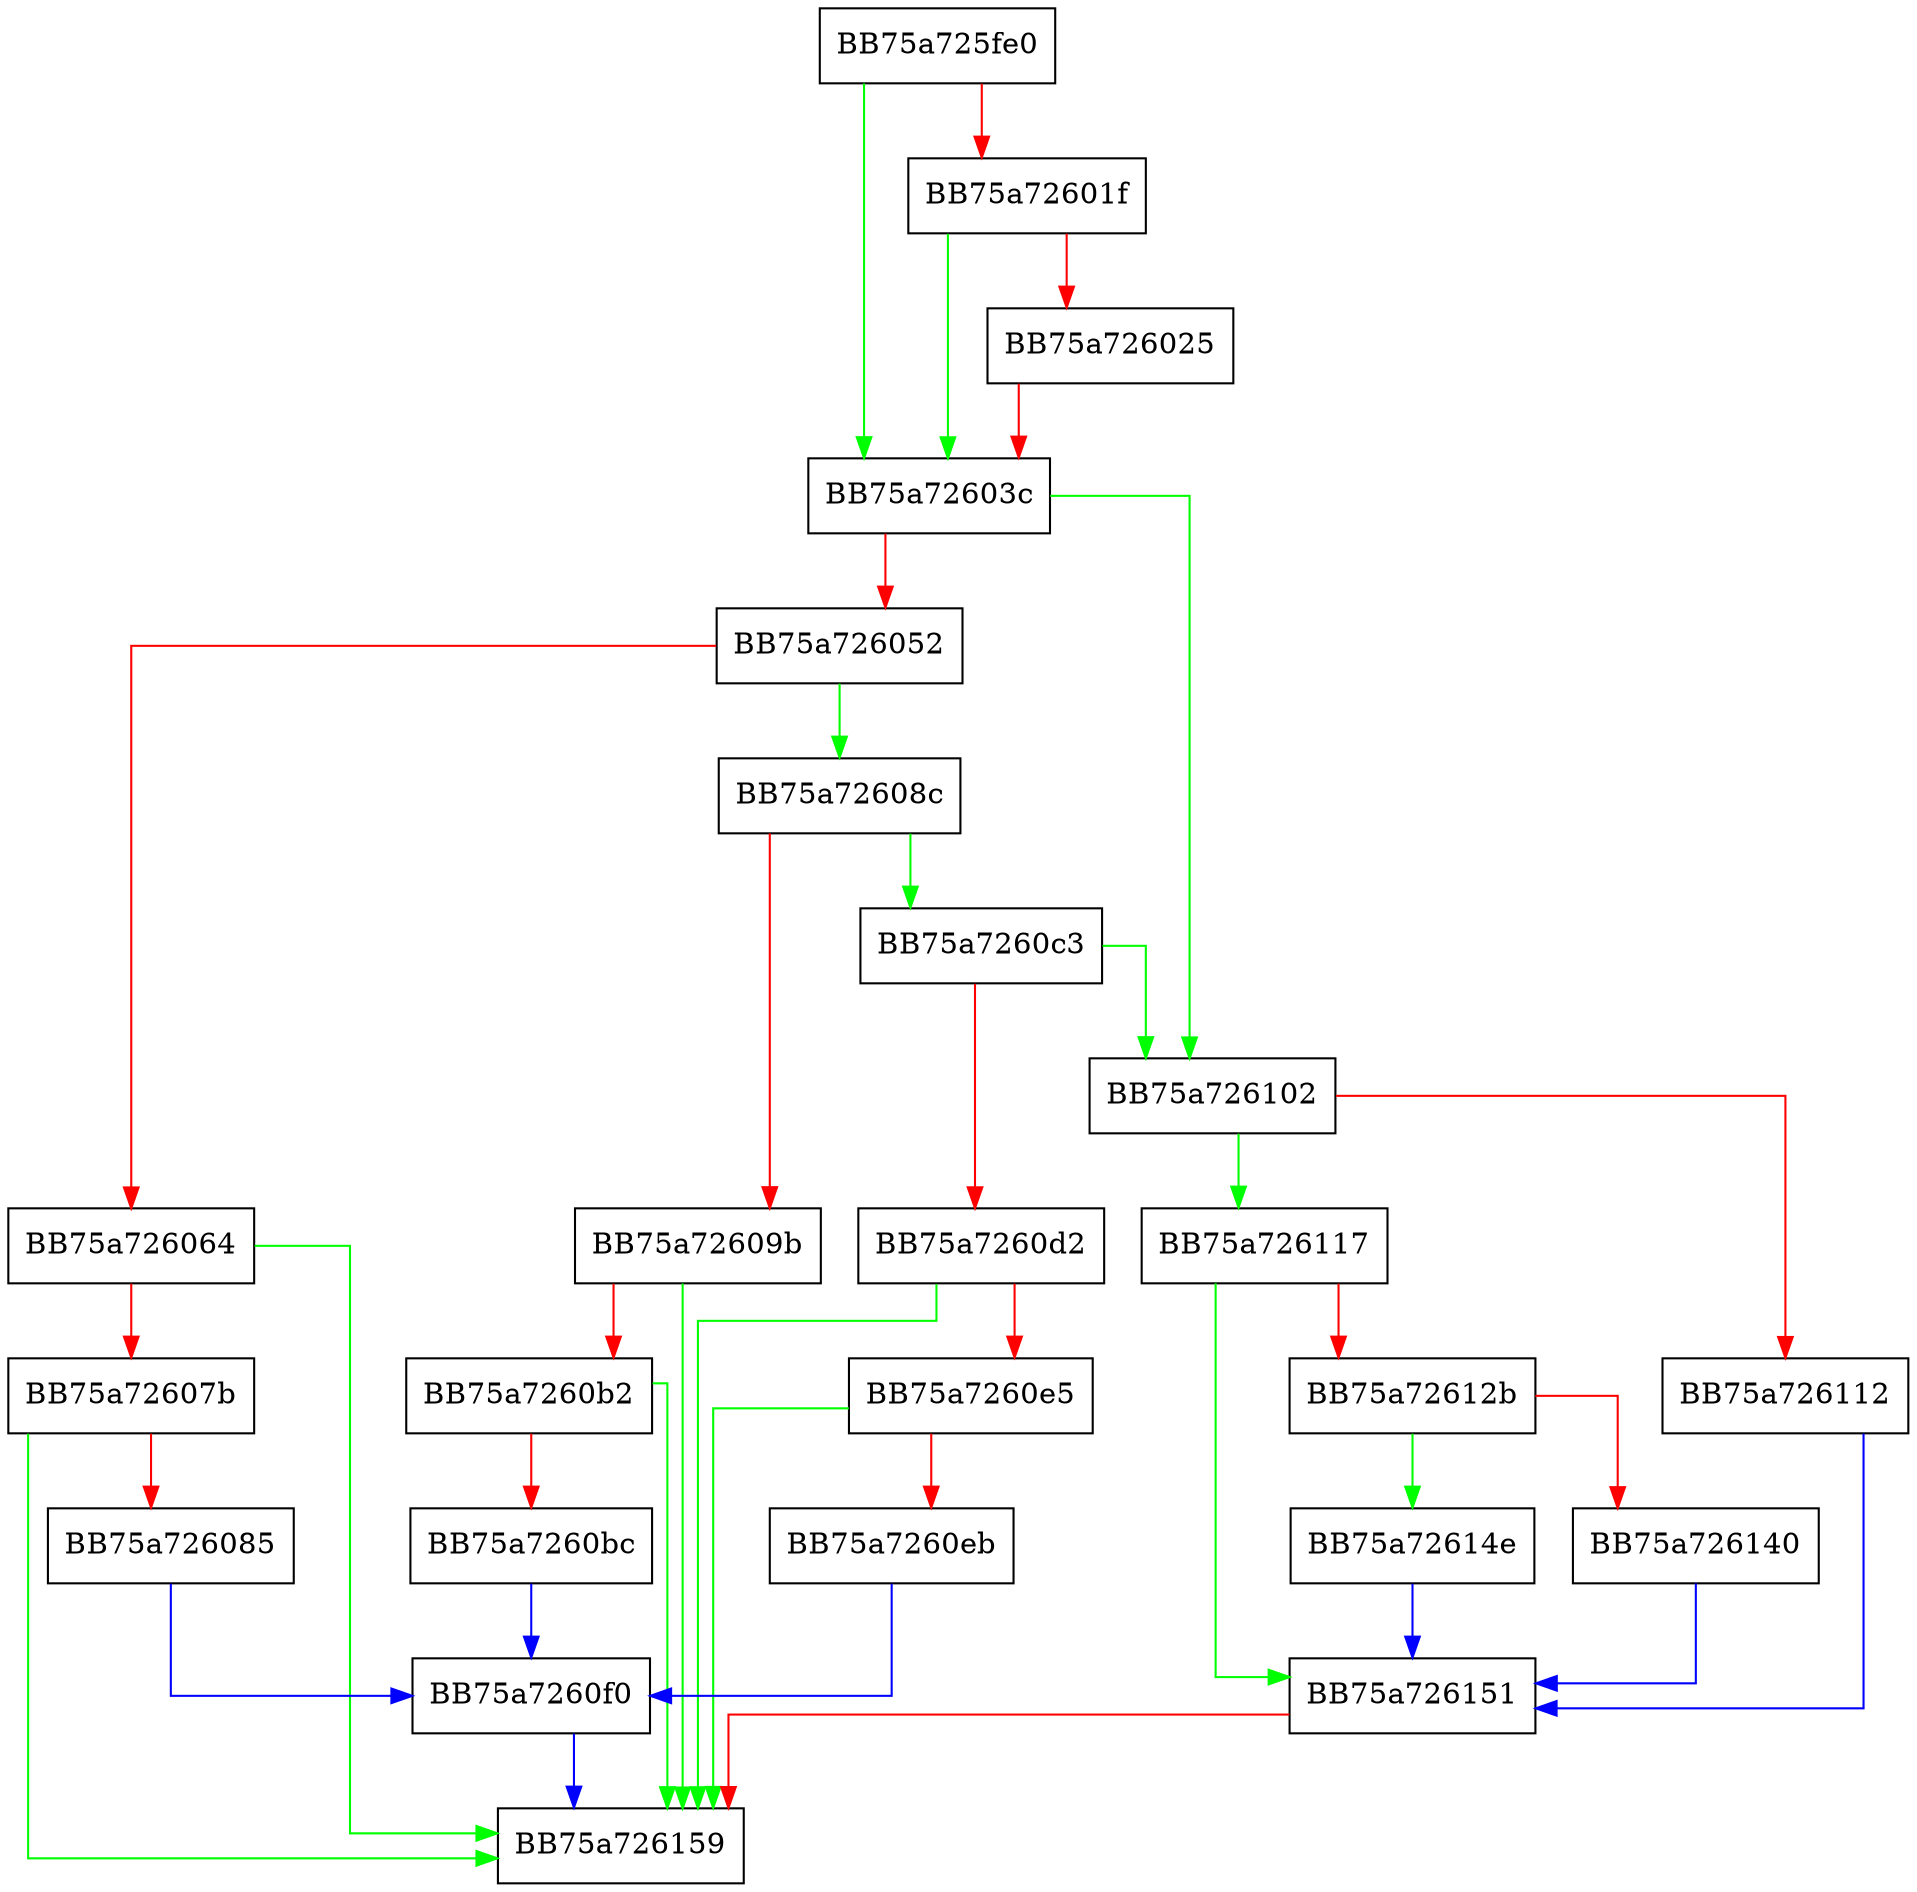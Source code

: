 digraph VBAProjectClean {
  node [shape="box"];
  graph [splines=ortho];
  BB75a725fe0 -> BB75a72603c [color="green"];
  BB75a725fe0 -> BB75a72601f [color="red"];
  BB75a72601f -> BB75a72603c [color="green"];
  BB75a72601f -> BB75a726025 [color="red"];
  BB75a726025 -> BB75a72603c [color="red"];
  BB75a72603c -> BB75a726102 [color="green"];
  BB75a72603c -> BB75a726052 [color="red"];
  BB75a726052 -> BB75a72608c [color="green"];
  BB75a726052 -> BB75a726064 [color="red"];
  BB75a726064 -> BB75a726159 [color="green"];
  BB75a726064 -> BB75a72607b [color="red"];
  BB75a72607b -> BB75a726159 [color="green"];
  BB75a72607b -> BB75a726085 [color="red"];
  BB75a726085 -> BB75a7260f0 [color="blue"];
  BB75a72608c -> BB75a7260c3 [color="green"];
  BB75a72608c -> BB75a72609b [color="red"];
  BB75a72609b -> BB75a726159 [color="green"];
  BB75a72609b -> BB75a7260b2 [color="red"];
  BB75a7260b2 -> BB75a726159 [color="green"];
  BB75a7260b2 -> BB75a7260bc [color="red"];
  BB75a7260bc -> BB75a7260f0 [color="blue"];
  BB75a7260c3 -> BB75a726102 [color="green"];
  BB75a7260c3 -> BB75a7260d2 [color="red"];
  BB75a7260d2 -> BB75a726159 [color="green"];
  BB75a7260d2 -> BB75a7260e5 [color="red"];
  BB75a7260e5 -> BB75a726159 [color="green"];
  BB75a7260e5 -> BB75a7260eb [color="red"];
  BB75a7260eb -> BB75a7260f0 [color="blue"];
  BB75a7260f0 -> BB75a726159 [color="blue"];
  BB75a726102 -> BB75a726117 [color="green"];
  BB75a726102 -> BB75a726112 [color="red"];
  BB75a726112 -> BB75a726151 [color="blue"];
  BB75a726117 -> BB75a726151 [color="green"];
  BB75a726117 -> BB75a72612b [color="red"];
  BB75a72612b -> BB75a72614e [color="green"];
  BB75a72612b -> BB75a726140 [color="red"];
  BB75a726140 -> BB75a726151 [color="blue"];
  BB75a72614e -> BB75a726151 [color="blue"];
  BB75a726151 -> BB75a726159 [color="red"];
}